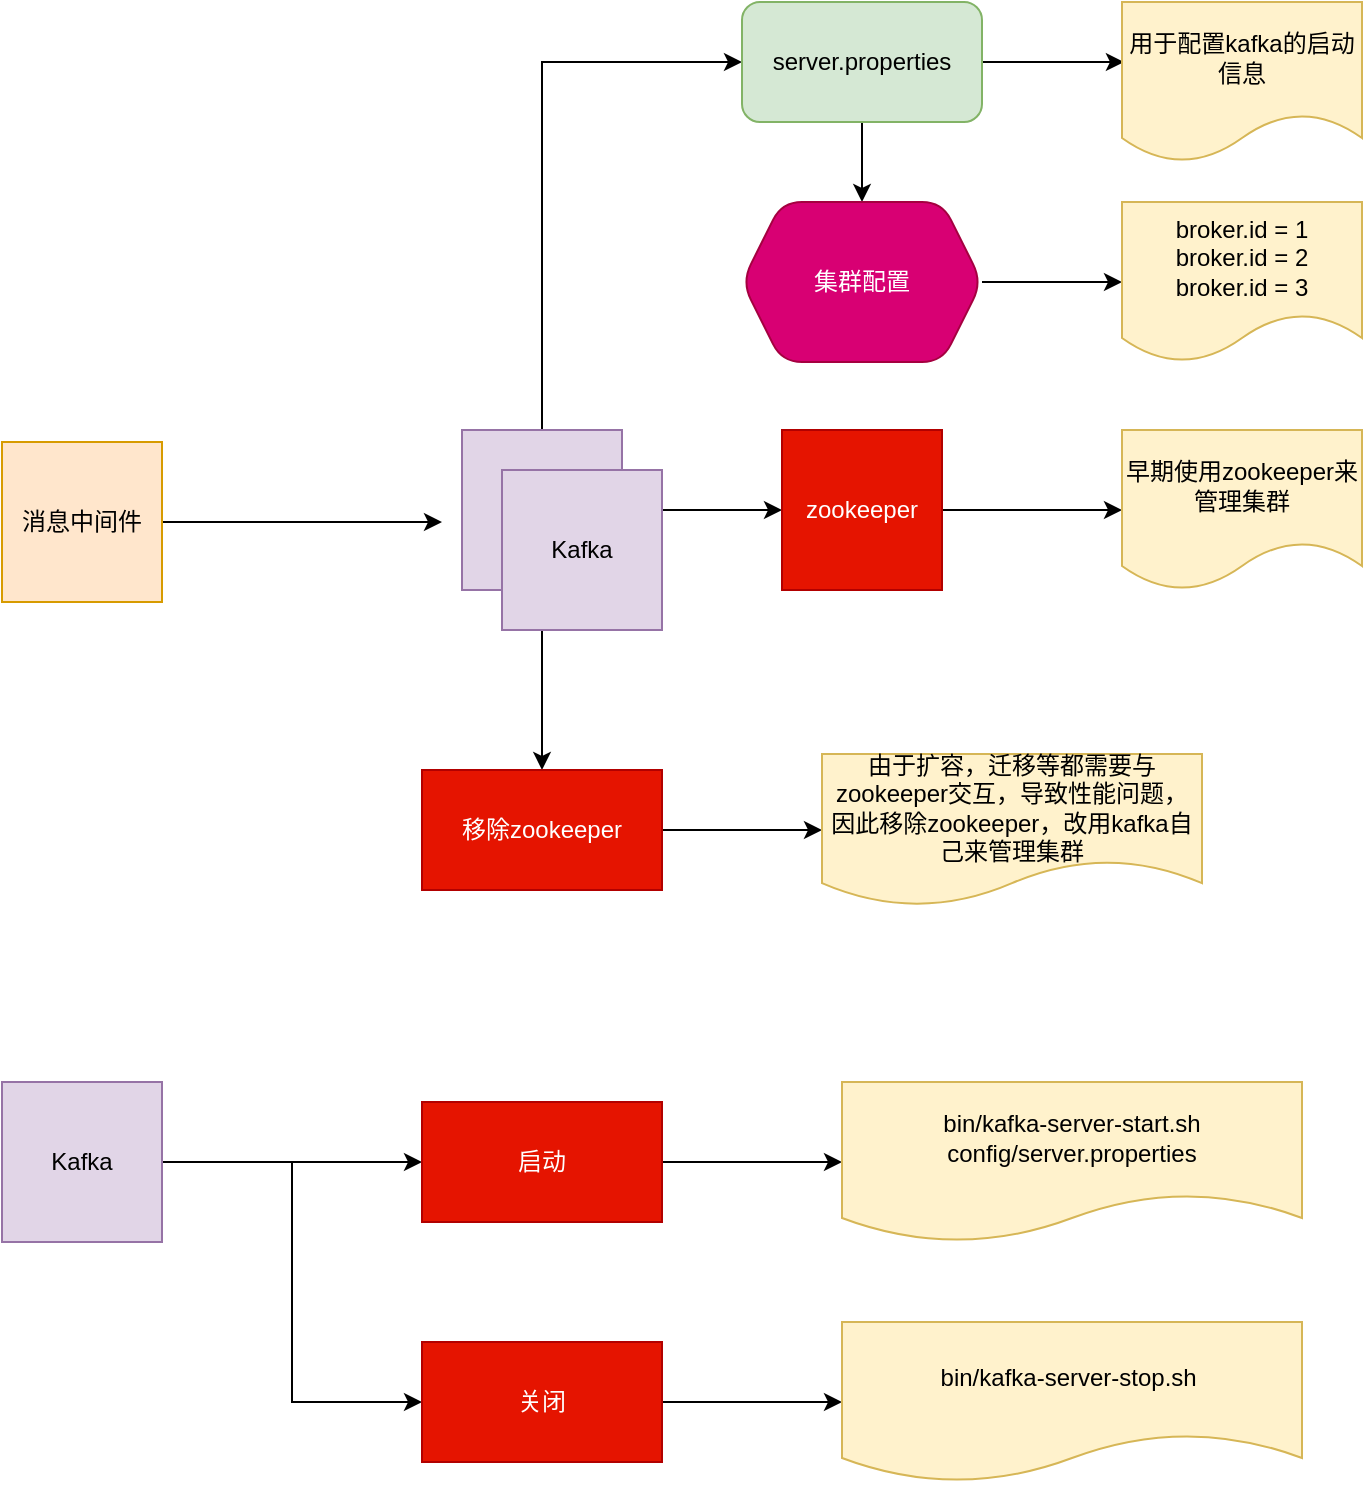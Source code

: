 <mxfile version="15.8.2" type="github">
  <diagram id="l6AKEhezCEsRlvUW0cOw" name="Page-1">
    <mxGraphModel dx="782" dy="706" grid="1" gridSize="10" guides="1" tooltips="1" connect="1" arrows="1" fold="1" page="1" pageScale="1" pageWidth="827" pageHeight="1169" math="0" shadow="0">
      <root>
        <mxCell id="0" />
        <mxCell id="1" parent="0" />
        <mxCell id="A2EM_KoO_MwLIwAZCq3L-21" style="edgeStyle=orthogonalEdgeStyle;rounded=0;orthogonalLoop=1;jettySize=auto;html=1;exitX=1;exitY=0.5;exitDx=0;exitDy=0;" edge="1" parent="1" source="A2EM_KoO_MwLIwAZCq3L-1">
          <mxGeometry relative="1" as="geometry">
            <mxPoint x="290" y="260" as="targetPoint" />
          </mxGeometry>
        </mxCell>
        <mxCell id="A2EM_KoO_MwLIwAZCq3L-1" value="消息中间件" style="whiteSpace=wrap;html=1;aspect=fixed;fillColor=#ffe6cc;strokeColor=#d79b00;" vertex="1" parent="1">
          <mxGeometry x="70" y="220" width="80" height="80" as="geometry" />
        </mxCell>
        <mxCell id="A2EM_KoO_MwLIwAZCq3L-12" style="edgeStyle=orthogonalEdgeStyle;rounded=0;orthogonalLoop=1;jettySize=auto;html=1;exitX=0.5;exitY=0;exitDx=0;exitDy=0;entryX=0;entryY=0.5;entryDx=0;entryDy=0;" edge="1" parent="1" source="A2EM_KoO_MwLIwAZCq3L-2" target="A2EM_KoO_MwLIwAZCq3L-8">
          <mxGeometry relative="1" as="geometry">
            <Array as="points">
              <mxPoint x="340" y="30" />
            </Array>
          </mxGeometry>
        </mxCell>
        <mxCell id="A2EM_KoO_MwLIwAZCq3L-18" value="" style="edgeStyle=orthogonalEdgeStyle;rounded=0;orthogonalLoop=1;jettySize=auto;html=1;" edge="1" parent="1" source="A2EM_KoO_MwLIwAZCq3L-2" target="A2EM_KoO_MwLIwAZCq3L-17">
          <mxGeometry relative="1" as="geometry" />
        </mxCell>
        <mxCell id="A2EM_KoO_MwLIwAZCq3L-24" value="" style="edgeStyle=orthogonalEdgeStyle;rounded=0;orthogonalLoop=1;jettySize=auto;html=1;" edge="1" parent="1" source="A2EM_KoO_MwLIwAZCq3L-2" target="A2EM_KoO_MwLIwAZCq3L-23">
          <mxGeometry relative="1" as="geometry" />
        </mxCell>
        <mxCell id="A2EM_KoO_MwLIwAZCq3L-2" value="Kafka" style="whiteSpace=wrap;html=1;aspect=fixed;fillColor=#e1d5e7;strokeColor=#9673a6;" vertex="1" parent="1">
          <mxGeometry x="300" y="214" width="80" height="80" as="geometry" />
        </mxCell>
        <mxCell id="A2EM_KoO_MwLIwAZCq3L-11" style="edgeStyle=orthogonalEdgeStyle;rounded=0;orthogonalLoop=1;jettySize=auto;html=1;entryX=0.008;entryY=0.375;entryDx=0;entryDy=0;entryPerimeter=0;" edge="1" parent="1" source="A2EM_KoO_MwLIwAZCq3L-8" target="A2EM_KoO_MwLIwAZCq3L-10">
          <mxGeometry relative="1" as="geometry" />
        </mxCell>
        <mxCell id="A2EM_KoO_MwLIwAZCq3L-14" value="" style="edgeStyle=orthogonalEdgeStyle;rounded=0;orthogonalLoop=1;jettySize=auto;html=1;" edge="1" parent="1" source="A2EM_KoO_MwLIwAZCq3L-8" target="A2EM_KoO_MwLIwAZCq3L-13">
          <mxGeometry relative="1" as="geometry" />
        </mxCell>
        <mxCell id="A2EM_KoO_MwLIwAZCq3L-8" value="server.properties" style="rounded=1;whiteSpace=wrap;html=1;fillColor=#d5e8d4;strokeColor=#82b366;" vertex="1" parent="1">
          <mxGeometry x="440" width="120" height="60" as="geometry" />
        </mxCell>
        <mxCell id="A2EM_KoO_MwLIwAZCq3L-10" value="用于配置kafka的启动信息" style="shape=document;whiteSpace=wrap;html=1;boundedLbl=1;fillColor=#fff2cc;strokeColor=#d6b656;" vertex="1" parent="1">
          <mxGeometry x="630" width="120" height="80" as="geometry" />
        </mxCell>
        <mxCell id="A2EM_KoO_MwLIwAZCq3L-16" value="" style="edgeStyle=orthogonalEdgeStyle;rounded=0;orthogonalLoop=1;jettySize=auto;html=1;" edge="1" parent="1" source="A2EM_KoO_MwLIwAZCq3L-13" target="A2EM_KoO_MwLIwAZCq3L-15">
          <mxGeometry relative="1" as="geometry" />
        </mxCell>
        <mxCell id="A2EM_KoO_MwLIwAZCq3L-13" value="集群配置" style="shape=hexagon;perimeter=hexagonPerimeter2;whiteSpace=wrap;html=1;fixedSize=1;rounded=1;fillColor=#d80073;fontColor=#ffffff;strokeColor=#A50040;" vertex="1" parent="1">
          <mxGeometry x="440" y="100" width="120" height="80" as="geometry" />
        </mxCell>
        <mxCell id="A2EM_KoO_MwLIwAZCq3L-15" value="broker.id = 1&lt;br&gt;broker.id = 2&lt;br&gt;broker.id = 3" style="shape=document;whiteSpace=wrap;html=1;boundedLbl=1;rounded=1;fillColor=#fff2cc;strokeColor=#d6b656;" vertex="1" parent="1">
          <mxGeometry x="630" y="100" width="120" height="80" as="geometry" />
        </mxCell>
        <mxCell id="A2EM_KoO_MwLIwAZCq3L-20" value="" style="edgeStyle=orthogonalEdgeStyle;rounded=0;orthogonalLoop=1;jettySize=auto;html=1;" edge="1" parent="1" source="A2EM_KoO_MwLIwAZCq3L-17" target="A2EM_KoO_MwLIwAZCq3L-19">
          <mxGeometry relative="1" as="geometry" />
        </mxCell>
        <mxCell id="A2EM_KoO_MwLIwAZCq3L-17" value="zookeeper" style="whiteSpace=wrap;html=1;aspect=fixed;fillColor=#e51400;strokeColor=#B20000;fontColor=#ffffff;" vertex="1" parent="1">
          <mxGeometry x="460" y="214" width="80" height="80" as="geometry" />
        </mxCell>
        <mxCell id="A2EM_KoO_MwLIwAZCq3L-19" value="早期使用zookeeper来管理集群" style="shape=document;whiteSpace=wrap;html=1;boundedLbl=1;strokeColor=#d6b656;fillColor=#fff2cc;" vertex="1" parent="1">
          <mxGeometry x="630" y="214" width="120" height="80" as="geometry" />
        </mxCell>
        <mxCell id="A2EM_KoO_MwLIwAZCq3L-26" value="" style="edgeStyle=orthogonalEdgeStyle;rounded=0;orthogonalLoop=1;jettySize=auto;html=1;" edge="1" parent="1" source="A2EM_KoO_MwLIwAZCq3L-23" target="A2EM_KoO_MwLIwAZCq3L-25">
          <mxGeometry relative="1" as="geometry" />
        </mxCell>
        <mxCell id="A2EM_KoO_MwLIwAZCq3L-23" value="移除zookeeper" style="whiteSpace=wrap;html=1;strokeColor=#B20000;fillColor=#e51400;fontColor=#ffffff;" vertex="1" parent="1">
          <mxGeometry x="280" y="384" width="120" height="60" as="geometry" />
        </mxCell>
        <mxCell id="A2EM_KoO_MwLIwAZCq3L-25" value="由于扩容，迁移等都需要与zookeeper交互，导致性能问题，因此移除zookeeper，改用kafka自己来管理集群" style="shape=document;whiteSpace=wrap;html=1;boundedLbl=1;strokeColor=#d6b656;fillColor=#fff2cc;" vertex="1" parent="1">
          <mxGeometry x="480" y="376" width="190" height="76" as="geometry" />
        </mxCell>
        <mxCell id="A2EM_KoO_MwLIwAZCq3L-29" value="" style="edgeStyle=orthogonalEdgeStyle;rounded=0;orthogonalLoop=1;jettySize=auto;html=1;" edge="1" parent="1" source="A2EM_KoO_MwLIwAZCq3L-27" target="A2EM_KoO_MwLIwAZCq3L-28">
          <mxGeometry relative="1" as="geometry" />
        </mxCell>
        <mxCell id="A2EM_KoO_MwLIwAZCq3L-32" style="edgeStyle=orthogonalEdgeStyle;rounded=0;orthogonalLoop=1;jettySize=auto;html=1;exitX=1;exitY=0.5;exitDx=0;exitDy=0;entryX=0;entryY=0.5;entryDx=0;entryDy=0;" edge="1" parent="1" source="A2EM_KoO_MwLIwAZCq3L-27" target="A2EM_KoO_MwLIwAZCq3L-34">
          <mxGeometry relative="1" as="geometry">
            <mxPoint x="390" y="700" as="targetPoint" />
            <Array as="points">
              <mxPoint x="215" y="580" />
              <mxPoint x="215" y="700" />
            </Array>
          </mxGeometry>
        </mxCell>
        <mxCell id="A2EM_KoO_MwLIwAZCq3L-27" value="Kafka" style="whiteSpace=wrap;html=1;aspect=fixed;fillColor=#e1d5e7;strokeColor=#9673a6;" vertex="1" parent="1">
          <mxGeometry x="70" y="540" width="80" height="80" as="geometry" />
        </mxCell>
        <mxCell id="A2EM_KoO_MwLIwAZCq3L-31" value="" style="edgeStyle=orthogonalEdgeStyle;rounded=0;orthogonalLoop=1;jettySize=auto;html=1;" edge="1" parent="1" source="A2EM_KoO_MwLIwAZCq3L-28" target="A2EM_KoO_MwLIwAZCq3L-30">
          <mxGeometry relative="1" as="geometry" />
        </mxCell>
        <mxCell id="A2EM_KoO_MwLIwAZCq3L-28" value="启动" style="whiteSpace=wrap;html=1;strokeColor=#B20000;fillColor=#e51400;fontColor=#ffffff;" vertex="1" parent="1">
          <mxGeometry x="280" y="550" width="120" height="60" as="geometry" />
        </mxCell>
        <mxCell id="A2EM_KoO_MwLIwAZCq3L-30" value="bin/kafka-server-start.sh config/server.properties" style="shape=document;whiteSpace=wrap;html=1;boundedLbl=1;strokeColor=#d6b656;fillColor=#fff2cc;" vertex="1" parent="1">
          <mxGeometry x="490" y="540" width="230" height="80" as="geometry" />
        </mxCell>
        <mxCell id="A2EM_KoO_MwLIwAZCq3L-33" value="Kafka" style="whiteSpace=wrap;html=1;aspect=fixed;fillColor=#e1d5e7;strokeColor=#9673a6;" vertex="1" parent="1">
          <mxGeometry x="320" y="234" width="80" height="80" as="geometry" />
        </mxCell>
        <mxCell id="A2EM_KoO_MwLIwAZCq3L-38" value="" style="edgeStyle=orthogonalEdgeStyle;rounded=0;orthogonalLoop=1;jettySize=auto;html=1;" edge="1" parent="1" source="A2EM_KoO_MwLIwAZCq3L-34" target="A2EM_KoO_MwLIwAZCq3L-37">
          <mxGeometry relative="1" as="geometry" />
        </mxCell>
        <mxCell id="A2EM_KoO_MwLIwAZCq3L-34" value="关闭" style="whiteSpace=wrap;html=1;strokeColor=#B20000;fillColor=#e51400;fontColor=#ffffff;" vertex="1" parent="1">
          <mxGeometry x="280" y="670" width="120" height="60" as="geometry" />
        </mxCell>
        <mxCell id="A2EM_KoO_MwLIwAZCq3L-37" value="bin/kafka-server-stop.sh&amp;nbsp;" style="shape=document;whiteSpace=wrap;html=1;boundedLbl=1;strokeColor=#d6b656;fillColor=#fff2cc;" vertex="1" parent="1">
          <mxGeometry x="490" y="660" width="230" height="80" as="geometry" />
        </mxCell>
      </root>
    </mxGraphModel>
  </diagram>
</mxfile>
